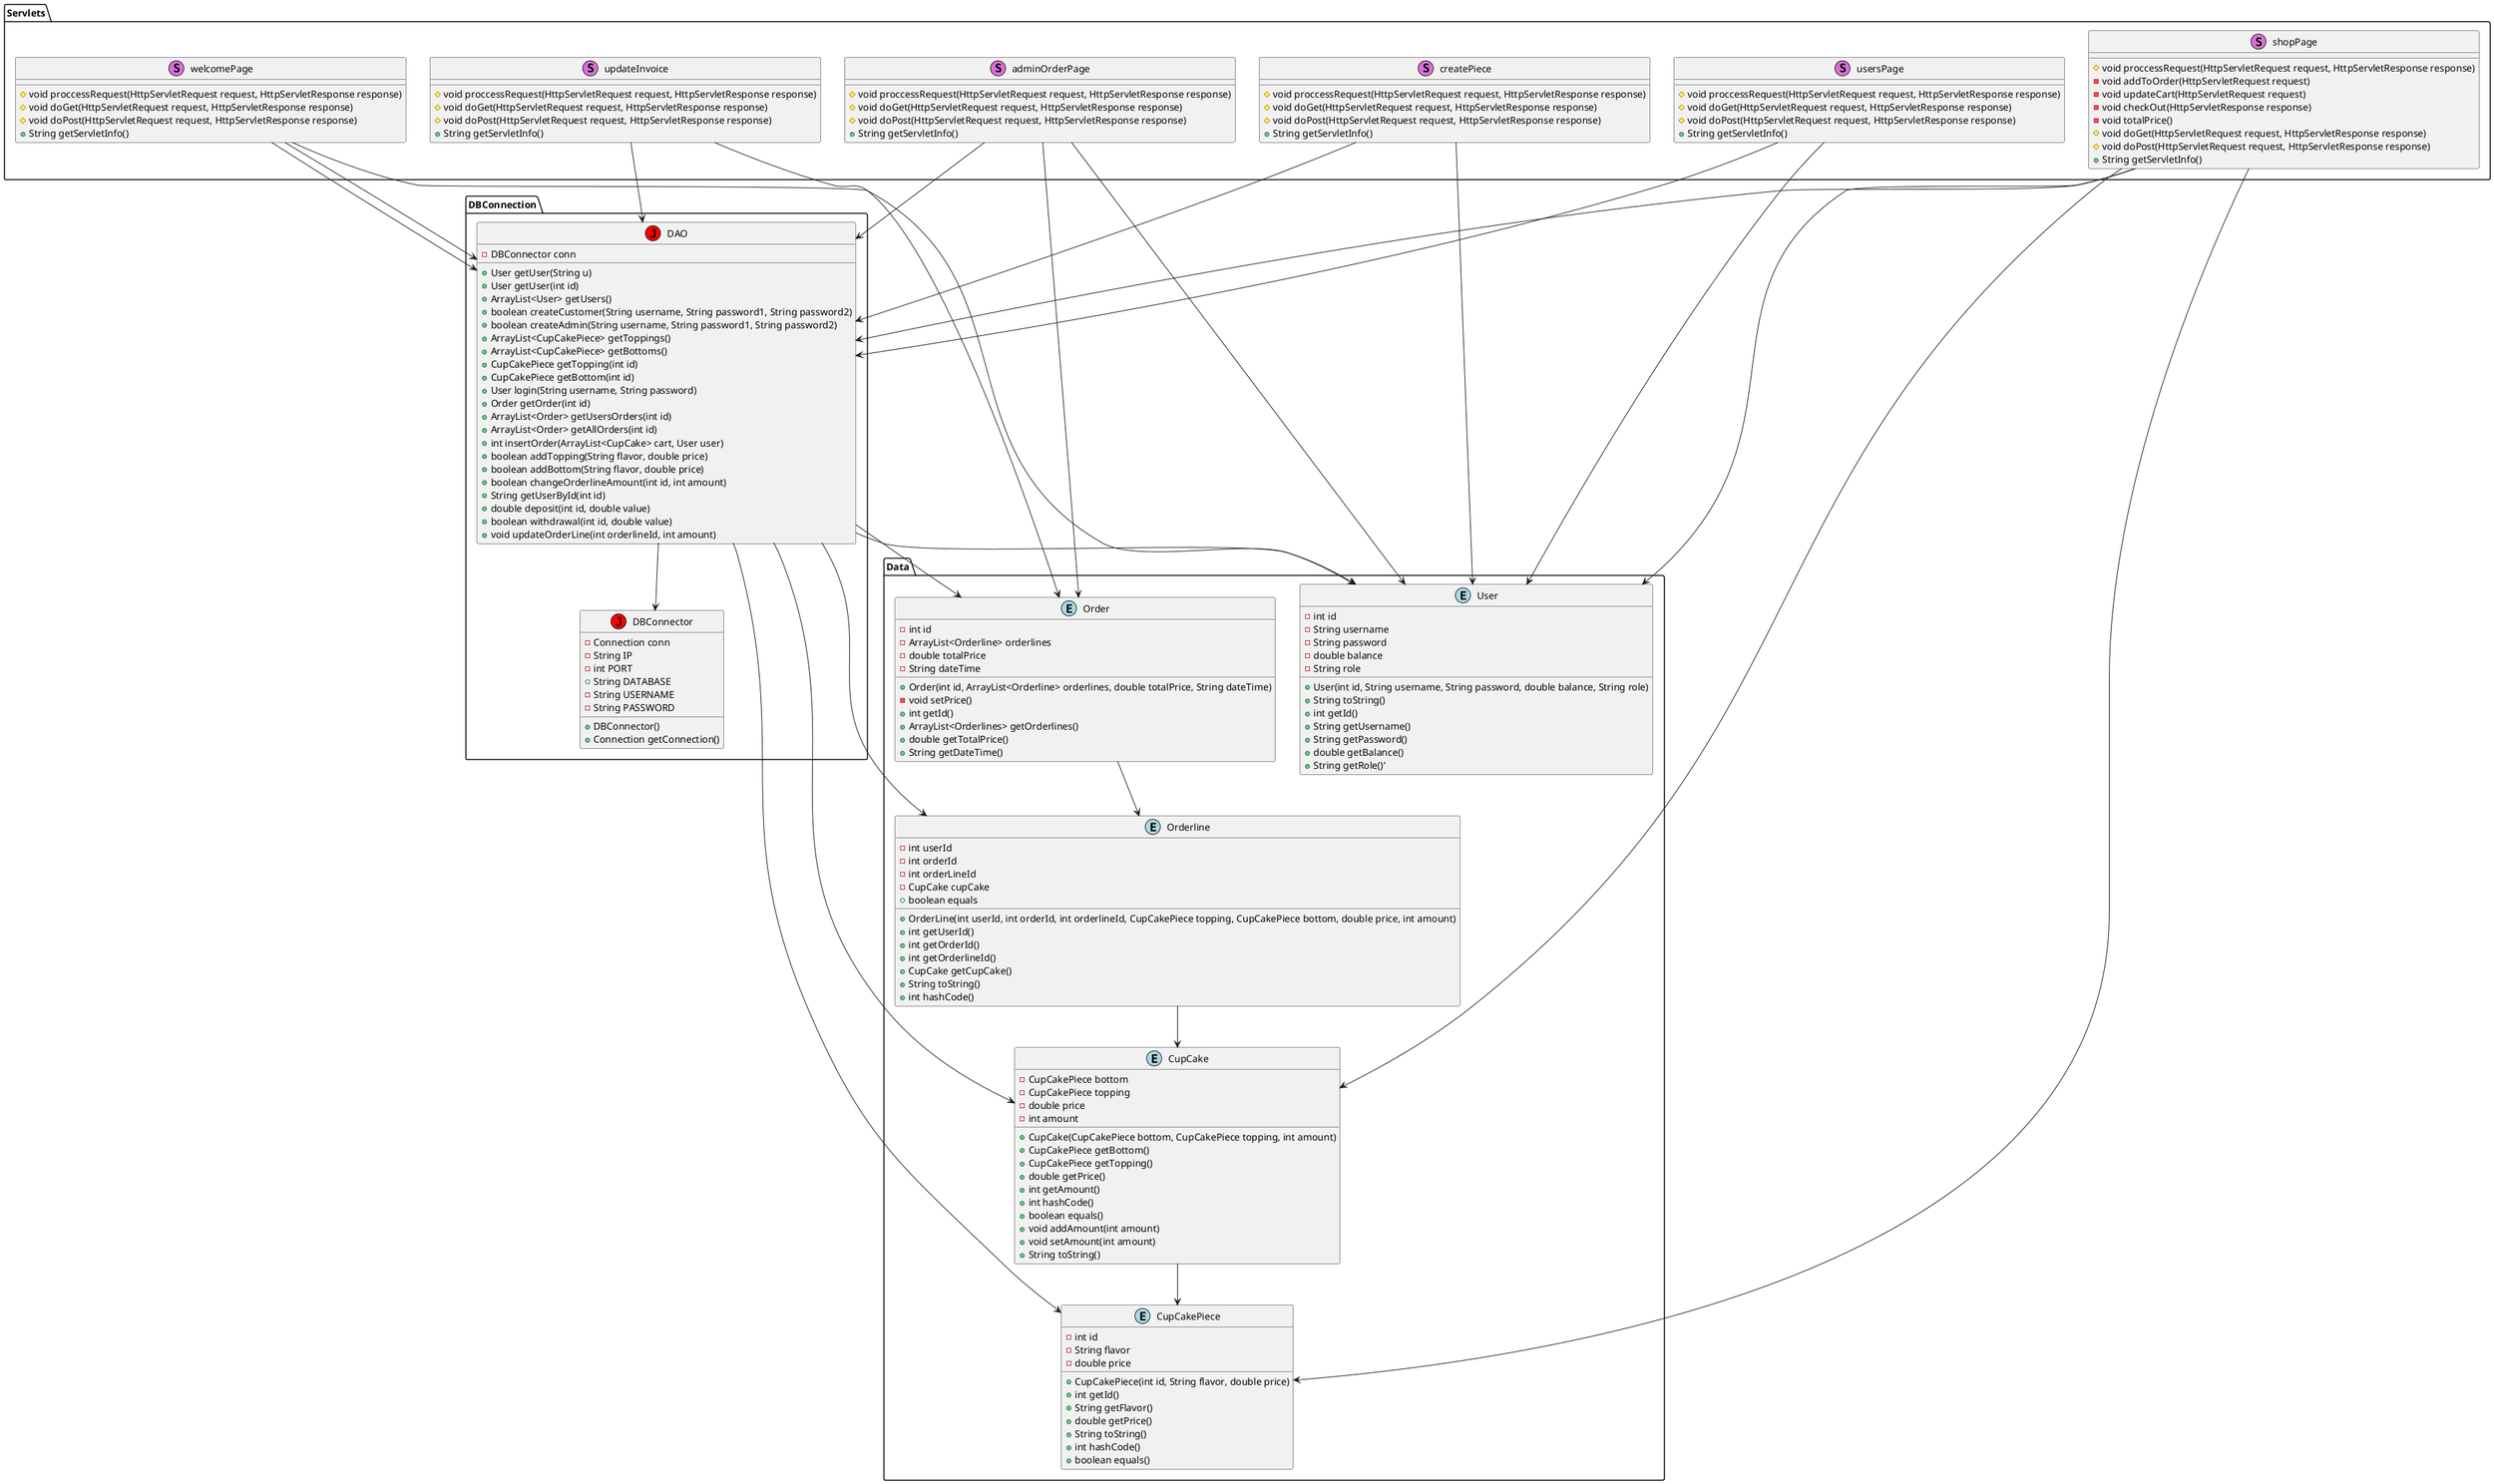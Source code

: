 @startuml

package DBConnection{
class DAO << (J,red) >>
class DBConnector << (J,red) >>
}
package Data{
class CupCake << (E,lightblue) >>
class CupCakePiece << (E,lightblue) >>
class Order << (E,lightblue) >>
class Orderline << (E,lightblue) >>
class User << (E,lightblue) >>
}
package Servlets{
class adminOrderPage << (S,orchid) >>
class createPiece << (S,orchid) >>
class shopPage << (S,orchid) >>
class updateInvoice << (S,orchid) >>
class usersPage << (S,orchid) >>
class welcomePage << (S,orchid) >>
}

adminOrderPage : # void proccessRequest(HttpServletRequest request, HttpServletResponse response)
adminOrderPage : # void doGet(HttpServletRequest request, HttpServletResponse response)
adminOrderPage : # void doPost(HttpServletRequest request, HttpServletResponse response)
adminOrderPage : + String getServletInfo()
createPiece : # void proccessRequest(HttpServletRequest request, HttpServletResponse response)
createPiece : # void doGet(HttpServletRequest request, HttpServletResponse response)
createPiece : # void doPost(HttpServletRequest request, HttpServletResponse response)
createPiece : + String getServletInfo()
shopPage : # void proccessRequest(HttpServletRequest request, HttpServletResponse response)
shopPage : - void addToOrder(HttpServletRequest request)
shopPage : - void updateCart(HttpServletRequest request)
shopPage : - void checkOut(HttpServletResponse response)
shopPage : - void totalPrice()
shopPage : # void doGet(HttpServletRequest request, HttpServletResponse response)
shopPage : # void doPost(HttpServletRequest request, HttpServletResponse response)
shopPage : + String getServletInfo()
updateInvoice : # void proccessRequest(HttpServletRequest request, HttpServletResponse response)
updateInvoice : # void doGet(HttpServletRequest request, HttpServletResponse response)
updateInvoice : # void doPost(HttpServletRequest request, HttpServletResponse response)
updateInvoice : + String getServletInfo()
usersPage : # void proccessRequest(HttpServletRequest request, HttpServletResponse response)
usersPage : # void doGet(HttpServletRequest request, HttpServletResponse response)
usersPage : # void doPost(HttpServletRequest request, HttpServletResponse response)
usersPage : + String getServletInfo()
welcomePage : # void proccessRequest(HttpServletRequest request, HttpServletResponse response)
welcomePage : # void doGet(HttpServletRequest request, HttpServletResponse response)
welcomePage : # void doPost(HttpServletRequest request, HttpServletResponse response)
welcomePage : + String getServletInfo()
CupCake : - CupCakePiece bottom
CupCake : - CupCakePiece topping
CupCake : - double price
CupCake : - int amount
CupCake : + CupCake(CupCakePiece bottom, CupCakePiece topping, int amount)
CupCake : + CupCakePiece getBottom()
CupCake : + CupCakePiece getTopping()
CupCake : + double getPrice()
CupCake : + int getAmount()
CupCake : + int hashCode()
CupCake : + boolean equals()
CupCake : + void addAmount(int amount)
CupCake : + void setAmount(int amount)
CupCake : + String toString()
CupCakePiece : - int id
CupCakePiece : - String flavor
CupCakePiece : - double price
CupCakePiece : + CupCakePiece(int id, String flavor, double price)
CupCakePiece : + int getId()
CupCakePiece : + String getFlavor()
CupCakePiece : + double getPrice()
CupCakePiece : + String toString()
CupCakePiece : + int hashCode()
CupCakePiece : + boolean equals()
Order : - int id
Order : - ArrayList<Orderline> orderlines
Order : - double totalPrice
Order : - String dateTime
Order : + Order(int id, ArrayList<Orderline> orderlines, double totalPrice, String dateTime)
Order : - void setPrice()
Order : + int getId()
Order : + ArrayList<Orderlines> getOrderlines()
Order : + double getTotalPrice()
Order : + String getDateTime()
Orderline : - int userId
Orderline : - int orderId
Orderline : - int orderLineId
Orderline : - CupCake cupCake
Orderline : + OrderLine(int userId, int orderId, int orderlineId, CupCakePiece topping, CupCakePiece bottom, double price, int amount)
Orderline : + int getUserId()
Orderline : + int getOrderId()
Orderline : + int getOrderlineId()
Orderline : + CupCake getCupCake()
Orderline : + String toString()
Orderline : + int hashCode()
Orderline : + boolean equals
User : - int id
User : - String username
User : - String password
User : - double balance
User : - String role
User : + User(int id, String username, String password, double balance, String role)
User : + String toString()
User : + int getId()
User : + String getUsername()
User : + String getPassword()
User : + double getBalance()
User : + String getRole()'
DAO : - DBConnector conn
DAO : + User getUser(String u)
DAO : + User getUser(int id)
DAO : + ArrayList<User> getUsers()
DAO : + boolean createCustomer(String username, String password1, String password2)
DAO : + boolean createAdmin(String username, String password1, String password2)
DAO : + ArrayList<CupCakePiece> getToppings()
DAO : + ArrayList<CupCakePiece> getBottoms()
DAO : + CupCakePiece getTopping(int id)
DAO : + CupCakePiece getBottom(int id)
DAO : + User login(String username, String password)
DAO : + Order getOrder(int id)
DAO : + ArrayList<Order> getUsersOrders(int id)
DAO : + ArrayList<Order> getAllOrders(int id)
DAO : + int insertOrder(ArrayList<CupCake> cart, User user)
DAO : + boolean addTopping(String flavor, double price)
DAO : + boolean addBottom(String flavor, double price)
DAO : + boolean changeOrderlineAmount(int id, int amount)
DAO : + String getUserById(int id)
DAO : + double deposit(int id, double value)
DAO : + boolean withdrawal(int id, double value)
DAO : + void updateOrderLine(int orderlineId, int amount)
DBConnector : - Connection conn
DBConnector : - String IP
DBConnector : - int PORT
DBConnector : + String DATABASE
DBConnector : - String USERNAME
DBConnector : - String PASSWORD
DBConnector : + DBConnector()
DBConnector : + Connection getConnection()

adminOrderPage --> DAO
adminOrderPage --> Order
adminOrderPage --> User
createPiece --> DAO
createPiece --> User
shopPage --> DAO
shopPage --> CupCake
shopPage --> CupCakePiece
shopPage --> User
updateInvoice --> DAO
updateInvoice --> Order
usersPage --> DAO
usersPage --> User
welcomePage --> DAO
welcomePage --> DAO
welcomePage --> User
CupCake --> CupCakePiece
Order --> Orderline
Orderline --> CupCake
DAO --> CupCake
DAO --> CupCakePiece
DAO --> Order
DAO --> Orderline
DAO --> User
DAO --> DBConnector

@enduml
